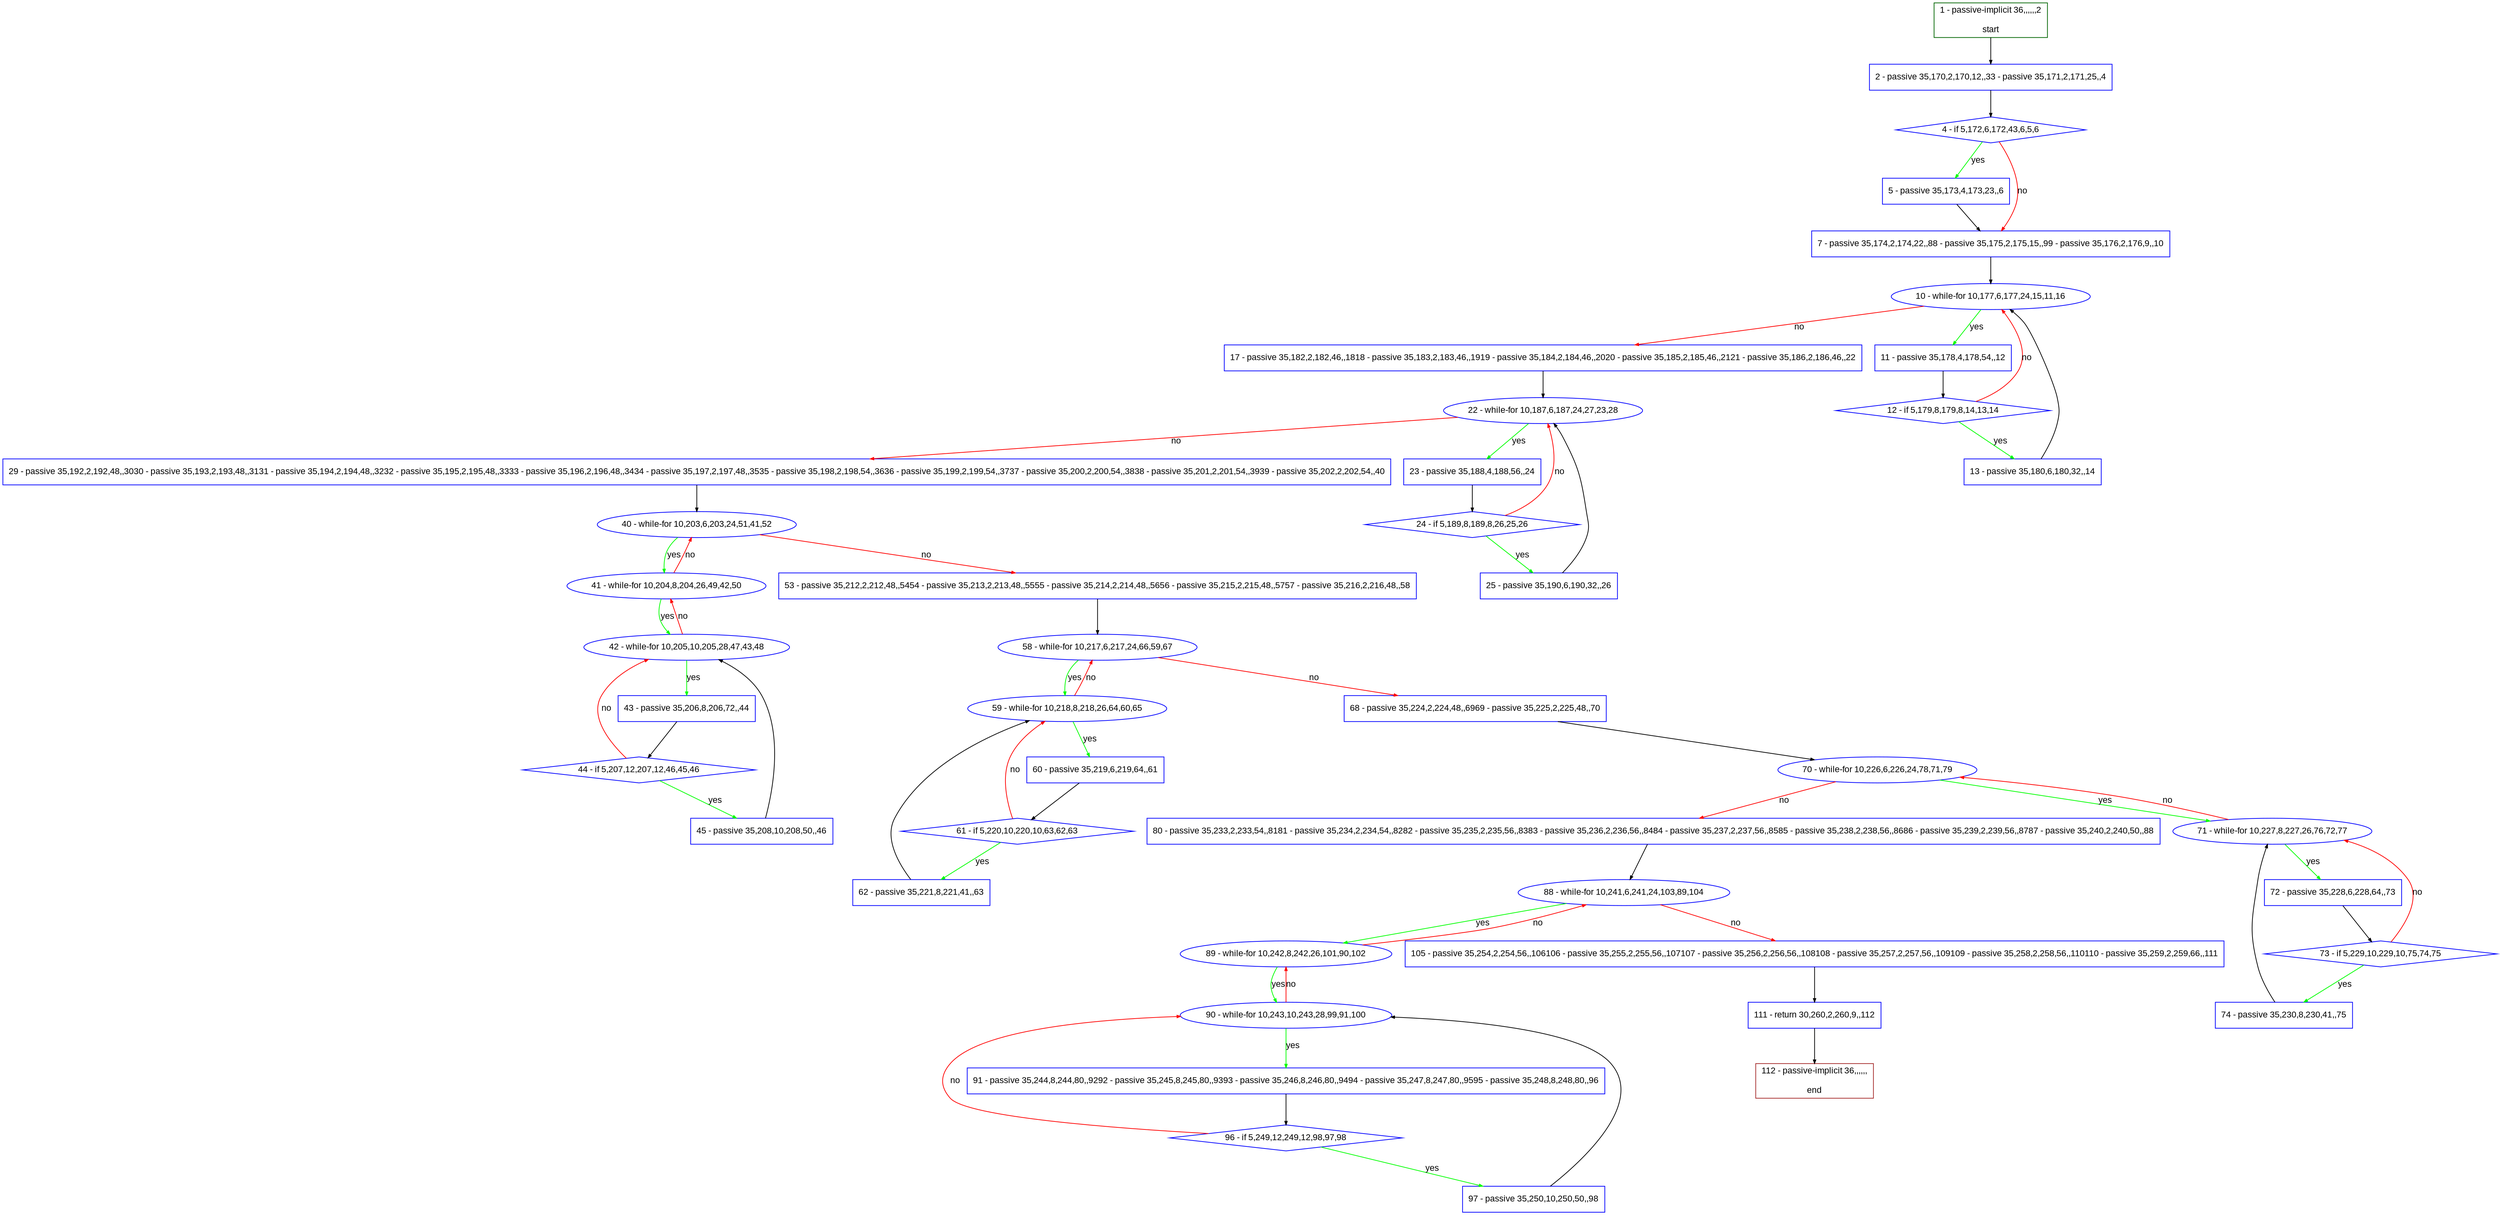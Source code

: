 digraph "" {
  graph [pack="true", label="", fontsize="12", packmode="clust", fontname="Arial", fillcolor="#FFFFCC", bgcolor="white", style="rounded,filled", compound="true"];
  node [node_initialized="no", label="", color="grey", fontsize="12", fillcolor="white", fontname="Arial", style="filled", shape="rectangle", compound="true", fixedsize="false"];
  edge [fontcolor="black", arrowhead="normal", arrowtail="none", arrowsize="0.5", ltail="", label="", color="black", fontsize="12", lhead="", fontname="Arial", dir="forward", compound="true"];
  __N1 [label="2 - passive 35,170,2,170,12,,33 - passive 35,171,2,171,25,,4", color="#0000ff", fillcolor="#ffffff", style="filled", shape="box"];
  __N2 [label="1 - passive-implicit 36,,,,,,2\n\nstart", color="#006400", fillcolor="#ffffff", style="filled", shape="box"];
  __N3 [label="4 - if 5,172,6,172,43,6,5,6", color="#0000ff", fillcolor="#ffffff", style="filled", shape="diamond"];
  __N4 [label="5 - passive 35,173,4,173,23,,6", color="#0000ff", fillcolor="#ffffff", style="filled", shape="box"];
  __N5 [label="7 - passive 35,174,2,174,22,,88 - passive 35,175,2,175,15,,99 - passive 35,176,2,176,9,,10", color="#0000ff", fillcolor="#ffffff", style="filled", shape="box"];
  __N6 [label="10 - while-for 10,177,6,177,24,15,11,16", color="#0000ff", fillcolor="#ffffff", style="filled", shape="oval"];
  __N7 [label="11 - passive 35,178,4,178,54,,12", color="#0000ff", fillcolor="#ffffff", style="filled", shape="box"];
  __N8 [label="17 - passive 35,182,2,182,46,,1818 - passive 35,183,2,183,46,,1919 - passive 35,184,2,184,46,,2020 - passive 35,185,2,185,46,,2121 - passive 35,186,2,186,46,,22", color="#0000ff", fillcolor="#ffffff", style="filled", shape="box"];
  __N9 [label="12 - if 5,179,8,179,8,14,13,14", color="#0000ff", fillcolor="#ffffff", style="filled", shape="diamond"];
  __N10 [label="13 - passive 35,180,6,180,32,,14", color="#0000ff", fillcolor="#ffffff", style="filled", shape="box"];
  __N11 [label="22 - while-for 10,187,6,187,24,27,23,28", color="#0000ff", fillcolor="#ffffff", style="filled", shape="oval"];
  __N12 [label="23 - passive 35,188,4,188,56,,24", color="#0000ff", fillcolor="#ffffff", style="filled", shape="box"];
  __N13 [label="29 - passive 35,192,2,192,48,,3030 - passive 35,193,2,193,48,,3131 - passive 35,194,2,194,48,,3232 - passive 35,195,2,195,48,,3333 - passive 35,196,2,196,48,,3434 - passive 35,197,2,197,48,,3535 - passive 35,198,2,198,54,,3636 - passive 35,199,2,199,54,,3737 - passive 35,200,2,200,54,,3838 - passive 35,201,2,201,54,,3939 - passive 35,202,2,202,54,,40", color="#0000ff", fillcolor="#ffffff", style="filled", shape="box"];
  __N14 [label="24 - if 5,189,8,189,8,26,25,26", color="#0000ff", fillcolor="#ffffff", style="filled", shape="diamond"];
  __N15 [label="25 - passive 35,190,6,190,32,,26", color="#0000ff", fillcolor="#ffffff", style="filled", shape="box"];
  __N16 [label="40 - while-for 10,203,6,203,24,51,41,52", color="#0000ff", fillcolor="#ffffff", style="filled", shape="oval"];
  __N17 [label="41 - while-for 10,204,8,204,26,49,42,50", color="#0000ff", fillcolor="#ffffff", style="filled", shape="oval"];
  __N18 [label="53 - passive 35,212,2,212,48,,5454 - passive 35,213,2,213,48,,5555 - passive 35,214,2,214,48,,5656 - passive 35,215,2,215,48,,5757 - passive 35,216,2,216,48,,58", color="#0000ff", fillcolor="#ffffff", style="filled", shape="box"];
  __N19 [label="42 - while-for 10,205,10,205,28,47,43,48", color="#0000ff", fillcolor="#ffffff", style="filled", shape="oval"];
  __N20 [label="43 - passive 35,206,8,206,72,,44", color="#0000ff", fillcolor="#ffffff", style="filled", shape="box"];
  __N21 [label="44 - if 5,207,12,207,12,46,45,46", color="#0000ff", fillcolor="#ffffff", style="filled", shape="diamond"];
  __N22 [label="45 - passive 35,208,10,208,50,,46", color="#0000ff", fillcolor="#ffffff", style="filled", shape="box"];
  __N23 [label="58 - while-for 10,217,6,217,24,66,59,67", color="#0000ff", fillcolor="#ffffff", style="filled", shape="oval"];
  __N24 [label="59 - while-for 10,218,8,218,26,64,60,65", color="#0000ff", fillcolor="#ffffff", style="filled", shape="oval"];
  __N25 [label="68 - passive 35,224,2,224,48,,6969 - passive 35,225,2,225,48,,70", color="#0000ff", fillcolor="#ffffff", style="filled", shape="box"];
  __N26 [label="60 - passive 35,219,6,219,64,,61", color="#0000ff", fillcolor="#ffffff", style="filled", shape="box"];
  __N27 [label="61 - if 5,220,10,220,10,63,62,63", color="#0000ff", fillcolor="#ffffff", style="filled", shape="diamond"];
  __N28 [label="62 - passive 35,221,8,221,41,,63", color="#0000ff", fillcolor="#ffffff", style="filled", shape="box"];
  __N29 [label="70 - while-for 10,226,6,226,24,78,71,79", color="#0000ff", fillcolor="#ffffff", style="filled", shape="oval"];
  __N30 [label="71 - while-for 10,227,8,227,26,76,72,77", color="#0000ff", fillcolor="#ffffff", style="filled", shape="oval"];
  __N31 [label="80 - passive 35,233,2,233,54,,8181 - passive 35,234,2,234,54,,8282 - passive 35,235,2,235,56,,8383 - passive 35,236,2,236,56,,8484 - passive 35,237,2,237,56,,8585 - passive 35,238,2,238,56,,8686 - passive 35,239,2,239,56,,8787 - passive 35,240,2,240,50,,88", color="#0000ff", fillcolor="#ffffff", style="filled", shape="box"];
  __N32 [label="72 - passive 35,228,6,228,64,,73", color="#0000ff", fillcolor="#ffffff", style="filled", shape="box"];
  __N33 [label="73 - if 5,229,10,229,10,75,74,75", color="#0000ff", fillcolor="#ffffff", style="filled", shape="diamond"];
  __N34 [label="74 - passive 35,230,8,230,41,,75", color="#0000ff", fillcolor="#ffffff", style="filled", shape="box"];
  __N35 [label="88 - while-for 10,241,6,241,24,103,89,104", color="#0000ff", fillcolor="#ffffff", style="filled", shape="oval"];
  __N36 [label="89 - while-for 10,242,8,242,26,101,90,102", color="#0000ff", fillcolor="#ffffff", style="filled", shape="oval"];
  __N37 [label="105 - passive 35,254,2,254,56,,106106 - passive 35,255,2,255,56,,107107 - passive 35,256,2,256,56,,108108 - passive 35,257,2,257,56,,109109 - passive 35,258,2,258,56,,110110 - passive 35,259,2,259,66,,111", color="#0000ff", fillcolor="#ffffff", style="filled", shape="box"];
  __N38 [label="90 - while-for 10,243,10,243,28,99,91,100", color="#0000ff", fillcolor="#ffffff", style="filled", shape="oval"];
  __N39 [label="91 - passive 35,244,8,244,80,,9292 - passive 35,245,8,245,80,,9393 - passive 35,246,8,246,80,,9494 - passive 35,247,8,247,80,,9595 - passive 35,248,8,248,80,,96", color="#0000ff", fillcolor="#ffffff", style="filled", shape="box"];
  __N40 [label="96 - if 5,249,12,249,12,98,97,98", color="#0000ff", fillcolor="#ffffff", style="filled", shape="diamond"];
  __N41 [label="97 - passive 35,250,10,250,50,,98", color="#0000ff", fillcolor="#ffffff", style="filled", shape="box"];
  __N42 [label="111 - return 30,260,2,260,9,,112", color="#0000ff", fillcolor="#ffffff", style="filled", shape="box"];
  __N43 [label="112 - passive-implicit 36,,,,,,\n\nend", color="#a52a2a", fillcolor="#ffffff", style="filled", shape="box"];
  __N2 -> __N1 [arrowhead="normal", arrowtail="none", color="#000000", label="", dir="forward"];
  __N1 -> __N3 [arrowhead="normal", arrowtail="none", color="#000000", label="", dir="forward"];
  __N3 -> __N4 [arrowhead="normal", arrowtail="none", color="#00ff00", label="yes", dir="forward"];
  __N3 -> __N5 [arrowhead="normal", arrowtail="none", color="#ff0000", label="no", dir="forward"];
  __N4 -> __N5 [arrowhead="normal", arrowtail="none", color="#000000", label="", dir="forward"];
  __N5 -> __N6 [arrowhead="normal", arrowtail="none", color="#000000", label="", dir="forward"];
  __N6 -> __N7 [arrowhead="normal", arrowtail="none", color="#00ff00", label="yes", dir="forward"];
  __N6 -> __N8 [arrowhead="normal", arrowtail="none", color="#ff0000", label="no", dir="forward"];
  __N7 -> __N9 [arrowhead="normal", arrowtail="none", color="#000000", label="", dir="forward"];
  __N9 -> __N6 [arrowhead="normal", arrowtail="none", color="#ff0000", label="no", dir="forward"];
  __N9 -> __N10 [arrowhead="normal", arrowtail="none", color="#00ff00", label="yes", dir="forward"];
  __N10 -> __N6 [arrowhead="normal", arrowtail="none", color="#000000", label="", dir="forward"];
  __N8 -> __N11 [arrowhead="normal", arrowtail="none", color="#000000", label="", dir="forward"];
  __N11 -> __N12 [arrowhead="normal", arrowtail="none", color="#00ff00", label="yes", dir="forward"];
  __N11 -> __N13 [arrowhead="normal", arrowtail="none", color="#ff0000", label="no", dir="forward"];
  __N12 -> __N14 [arrowhead="normal", arrowtail="none", color="#000000", label="", dir="forward"];
  __N14 -> __N11 [arrowhead="normal", arrowtail="none", color="#ff0000", label="no", dir="forward"];
  __N14 -> __N15 [arrowhead="normal", arrowtail="none", color="#00ff00", label="yes", dir="forward"];
  __N15 -> __N11 [arrowhead="normal", arrowtail="none", color="#000000", label="", dir="forward"];
  __N13 -> __N16 [arrowhead="normal", arrowtail="none", color="#000000", label="", dir="forward"];
  __N16 -> __N17 [arrowhead="normal", arrowtail="none", color="#00ff00", label="yes", dir="forward"];
  __N17 -> __N16 [arrowhead="normal", arrowtail="none", color="#ff0000", label="no", dir="forward"];
  __N16 -> __N18 [arrowhead="normal", arrowtail="none", color="#ff0000", label="no", dir="forward"];
  __N17 -> __N19 [arrowhead="normal", arrowtail="none", color="#00ff00", label="yes", dir="forward"];
  __N19 -> __N17 [arrowhead="normal", arrowtail="none", color="#ff0000", label="no", dir="forward"];
  __N19 -> __N20 [arrowhead="normal", arrowtail="none", color="#00ff00", label="yes", dir="forward"];
  __N20 -> __N21 [arrowhead="normal", arrowtail="none", color="#000000", label="", dir="forward"];
  __N21 -> __N19 [arrowhead="normal", arrowtail="none", color="#ff0000", label="no", dir="forward"];
  __N21 -> __N22 [arrowhead="normal", arrowtail="none", color="#00ff00", label="yes", dir="forward"];
  __N22 -> __N19 [arrowhead="normal", arrowtail="none", color="#000000", label="", dir="forward"];
  __N18 -> __N23 [arrowhead="normal", arrowtail="none", color="#000000", label="", dir="forward"];
  __N23 -> __N24 [arrowhead="normal", arrowtail="none", color="#00ff00", label="yes", dir="forward"];
  __N24 -> __N23 [arrowhead="normal", arrowtail="none", color="#ff0000", label="no", dir="forward"];
  __N23 -> __N25 [arrowhead="normal", arrowtail="none", color="#ff0000", label="no", dir="forward"];
  __N24 -> __N26 [arrowhead="normal", arrowtail="none", color="#00ff00", label="yes", dir="forward"];
  __N26 -> __N27 [arrowhead="normal", arrowtail="none", color="#000000", label="", dir="forward"];
  __N27 -> __N24 [arrowhead="normal", arrowtail="none", color="#ff0000", label="no", dir="forward"];
  __N27 -> __N28 [arrowhead="normal", arrowtail="none", color="#00ff00", label="yes", dir="forward"];
  __N28 -> __N24 [arrowhead="normal", arrowtail="none", color="#000000", label="", dir="forward"];
  __N25 -> __N29 [arrowhead="normal", arrowtail="none", color="#000000", label="", dir="forward"];
  __N29 -> __N30 [arrowhead="normal", arrowtail="none", color="#00ff00", label="yes", dir="forward"];
  __N30 -> __N29 [arrowhead="normal", arrowtail="none", color="#ff0000", label="no", dir="forward"];
  __N29 -> __N31 [arrowhead="normal", arrowtail="none", color="#ff0000", label="no", dir="forward"];
  __N30 -> __N32 [arrowhead="normal", arrowtail="none", color="#00ff00", label="yes", dir="forward"];
  __N32 -> __N33 [arrowhead="normal", arrowtail="none", color="#000000", label="", dir="forward"];
  __N33 -> __N30 [arrowhead="normal", arrowtail="none", color="#ff0000", label="no", dir="forward"];
  __N33 -> __N34 [arrowhead="normal", arrowtail="none", color="#00ff00", label="yes", dir="forward"];
  __N34 -> __N30 [arrowhead="normal", arrowtail="none", color="#000000", label="", dir="forward"];
  __N31 -> __N35 [arrowhead="normal", arrowtail="none", color="#000000", label="", dir="forward"];
  __N35 -> __N36 [arrowhead="normal", arrowtail="none", color="#00ff00", label="yes", dir="forward"];
  __N36 -> __N35 [arrowhead="normal", arrowtail="none", color="#ff0000", label="no", dir="forward"];
  __N35 -> __N37 [arrowhead="normal", arrowtail="none", color="#ff0000", label="no", dir="forward"];
  __N36 -> __N38 [arrowhead="normal", arrowtail="none", color="#00ff00", label="yes", dir="forward"];
  __N38 -> __N36 [arrowhead="normal", arrowtail="none", color="#ff0000", label="no", dir="forward"];
  __N38 -> __N39 [arrowhead="normal", arrowtail="none", color="#00ff00", label="yes", dir="forward"];
  __N39 -> __N40 [arrowhead="normal", arrowtail="none", color="#000000", label="", dir="forward"];
  __N40 -> __N38 [arrowhead="normal", arrowtail="none", color="#ff0000", label="no", dir="forward"];
  __N40 -> __N41 [arrowhead="normal", arrowtail="none", color="#00ff00", label="yes", dir="forward"];
  __N41 -> __N38 [arrowhead="normal", arrowtail="none", color="#000000", label="", dir="forward"];
  __N37 -> __N42 [arrowhead="normal", arrowtail="none", color="#000000", label="", dir="forward"];
  __N42 -> __N43 [arrowhead="normal", arrowtail="none", color="#000000", label="", dir="forward"];
}
